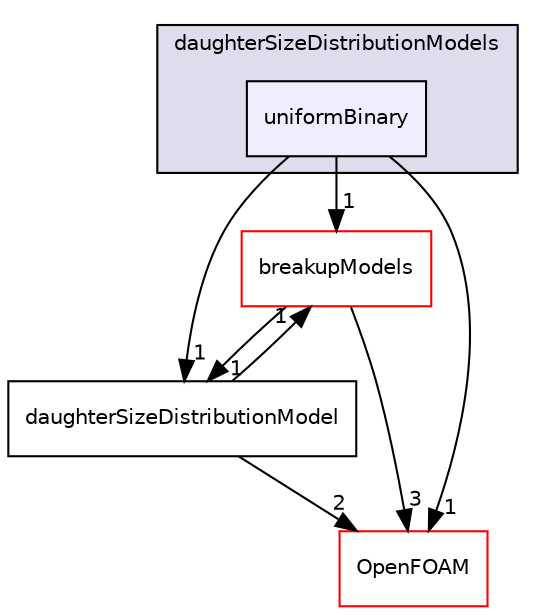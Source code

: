 digraph "src/phaseSystemModels/reactingEulerFoam/phaseSystems/populationBalanceModel/daughterSizeDistributionModels/uniformBinary" {
  bgcolor=transparent;
  compound=true
  node [ fontsize="10", fontname="Helvetica"];
  edge [ labelfontsize="10", labelfontname="Helvetica"];
  subgraph clusterdir_437be3405d66d0964c66d14b4aa635fe {
    graph [ bgcolor="#ddddee", pencolor="black", label="daughterSizeDistributionModels" fontname="Helvetica", fontsize="10", URL="dir_437be3405d66d0964c66d14b4aa635fe.html"]
  dir_1d63cb65784f3c08352c5e2740198537 [shape=box, label="uniformBinary", style="filled", fillcolor="#eeeeff", pencolor="black", URL="dir_1d63cb65784f3c08352c5e2740198537.html"];
  }
  dir_14c0d0009f2ac072307ec8ee27104b33 [shape=box label="breakupModels" color="red" URL="dir_14c0d0009f2ac072307ec8ee27104b33.html"];
  dir_8a2307b47f0f3f4c0956c0492bdcbe25 [shape=box label="daughterSizeDistributionModel" URL="dir_8a2307b47f0f3f4c0956c0492bdcbe25.html"];
  dir_c5473ff19b20e6ec4dfe5c310b3778a8 [shape=box label="OpenFOAM" color="red" URL="dir_c5473ff19b20e6ec4dfe5c310b3778a8.html"];
  dir_14c0d0009f2ac072307ec8ee27104b33->dir_8a2307b47f0f3f4c0956c0492bdcbe25 [headlabel="1", labeldistance=1.5 headhref="dir_000853_003276.html"];
  dir_14c0d0009f2ac072307ec8ee27104b33->dir_c5473ff19b20e6ec4dfe5c310b3778a8 [headlabel="3", labeldistance=1.5 headhref="dir_000853_002151.html"];
  dir_8a2307b47f0f3f4c0956c0492bdcbe25->dir_14c0d0009f2ac072307ec8ee27104b33 [headlabel="1", labeldistance=1.5 headhref="dir_003276_000853.html"];
  dir_8a2307b47f0f3f4c0956c0492bdcbe25->dir_c5473ff19b20e6ec4dfe5c310b3778a8 [headlabel="2", labeldistance=1.5 headhref="dir_003276_002151.html"];
  dir_1d63cb65784f3c08352c5e2740198537->dir_14c0d0009f2ac072307ec8ee27104b33 [headlabel="1", labeldistance=1.5 headhref="dir_003278_000853.html"];
  dir_1d63cb65784f3c08352c5e2740198537->dir_8a2307b47f0f3f4c0956c0492bdcbe25 [headlabel="1", labeldistance=1.5 headhref="dir_003278_003276.html"];
  dir_1d63cb65784f3c08352c5e2740198537->dir_c5473ff19b20e6ec4dfe5c310b3778a8 [headlabel="1", labeldistance=1.5 headhref="dir_003278_002151.html"];
}
